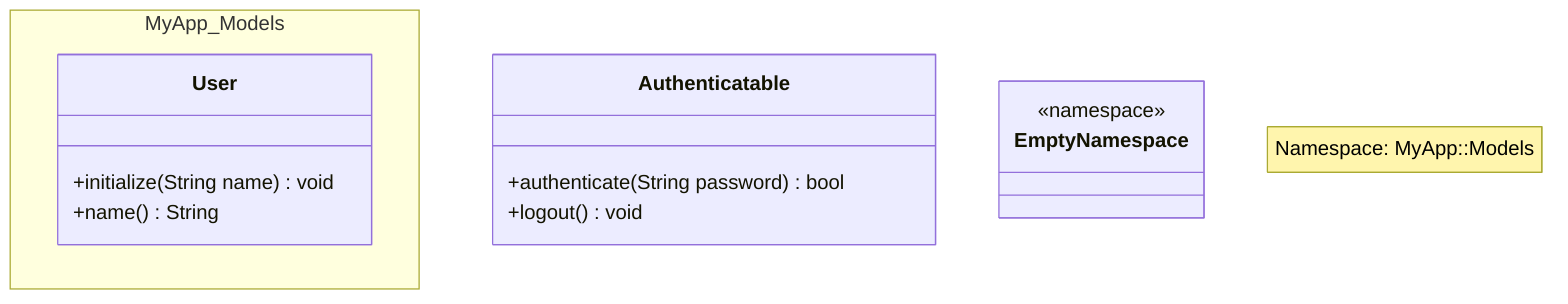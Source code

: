 classDiagram
namespace MyApp_Models {
    class User {
        +initialize(String name) void
        +name() String
    }
}

class Authenticatable {
    +authenticate(String password) bool
    +logout() void
}

class EmptyNamespace {
    <<namespace>>
}

note for MyApp_Models "Namespace: MyApp::Models"